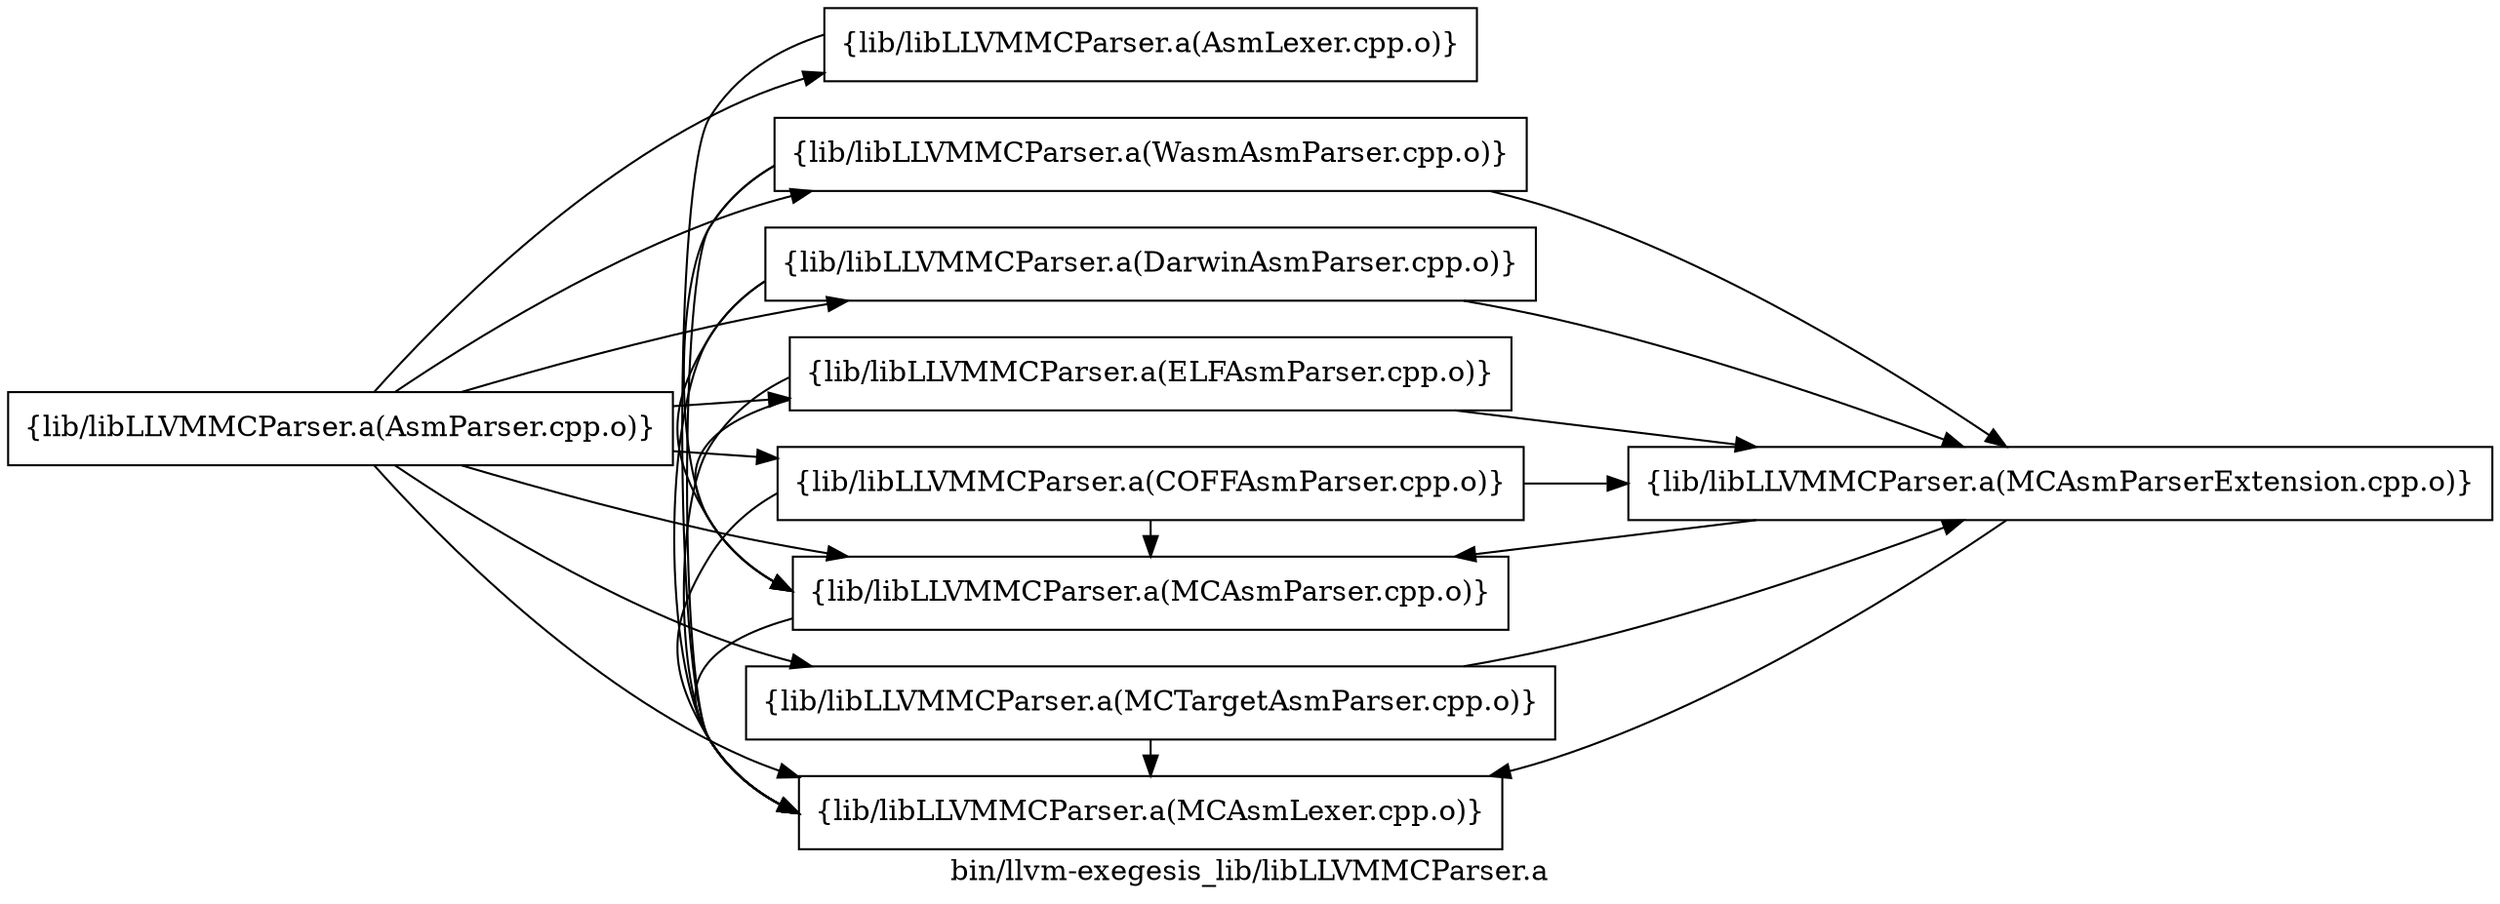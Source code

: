 digraph "bin/llvm-exegesis_lib/libLLVMMCParser.a" {
	label="bin/llvm-exegesis_lib/libLLVMMCParser.a";
	rankdir=LR;
	{ rank=same; Node0x55b45cbc07e8;  }
	{ rank=same; Node0x55b45cbc0dd8; Node0x55b45cbc1558; Node0x55b45cbbce18; Node0x55b45cbbd598; Node0x55b45cbbe088; Node0x55b45cbbe8a8; Node0x55b45cbba348; Node0x55b45cbba578;  }
	{ rank=same; Node0x55b45cbc07e8;  }
	{ rank=same; Node0x55b45cbc0dd8; Node0x55b45cbc1558; Node0x55b45cbbce18; Node0x55b45cbbd598; Node0x55b45cbbe088; Node0x55b45cbbe8a8; Node0x55b45cbba348; Node0x55b45cbba578;  }

	Node0x55b45cbc07e8 [shape=record,shape=box,group=0,label="{lib/libLLVMMCParser.a(AsmParser.cpp.o)}"];
	Node0x55b45cbc07e8 -> Node0x55b45cbc0dd8;
	Node0x55b45cbc07e8 -> Node0x55b45cbc1558;
	Node0x55b45cbc07e8 -> Node0x55b45cbbce18;
	Node0x55b45cbc07e8 -> Node0x55b45cbbd598;
	Node0x55b45cbc07e8 -> Node0x55b45cbbe088;
	Node0x55b45cbc07e8 -> Node0x55b45cbbe8a8;
	Node0x55b45cbc07e8 -> Node0x55b45cbba348;
	Node0x55b45cbc07e8 -> Node0x55b45cbba578;
	Node0x55b45cbc1558 [shape=record,shape=box,group=0,label="{lib/libLLVMMCParser.a(MCAsmParser.cpp.o)}"];
	Node0x55b45cbc1558 -> Node0x55b45cbc0dd8;
	Node0x55b45cbba578 [shape=record,shape=box,group=0,label="{lib/libLLVMMCParser.a(MCTargetAsmParser.cpp.o)}"];
	Node0x55b45cbba578 -> Node0x55b45cbc0dd8;
	Node0x55b45cbba578 -> Node0x55b45cbbd9a8;
	Node0x55b45cbc0dd8 [shape=record,shape=box,group=0,label="{lib/libLLVMMCParser.a(MCAsmLexer.cpp.o)}"];
	Node0x55b45cbbce18 [shape=record,shape=box,group=0,label="{lib/libLLVMMCParser.a(AsmLexer.cpp.o)}"];
	Node0x55b45cbbce18 -> Node0x55b45cbc0dd8;
	Node0x55b45cbbd598 [shape=record,shape=box,group=0,label="{lib/libLLVMMCParser.a(WasmAsmParser.cpp.o)}"];
	Node0x55b45cbbd598 -> Node0x55b45cbc0dd8;
	Node0x55b45cbbd598 -> Node0x55b45cbc1558;
	Node0x55b45cbbd598 -> Node0x55b45cbbd9a8;
	Node0x55b45cbbe088 [shape=record,shape=box,group=0,label="{lib/libLLVMMCParser.a(DarwinAsmParser.cpp.o)}"];
	Node0x55b45cbbe088 -> Node0x55b45cbc0dd8;
	Node0x55b45cbbe088 -> Node0x55b45cbc1558;
	Node0x55b45cbbe088 -> Node0x55b45cbbd9a8;
	Node0x55b45cbbe8a8 [shape=record,shape=box,group=0,label="{lib/libLLVMMCParser.a(ELFAsmParser.cpp.o)}"];
	Node0x55b45cbbe8a8 -> Node0x55b45cbc0dd8;
	Node0x55b45cbbe8a8 -> Node0x55b45cbc1558;
	Node0x55b45cbbe8a8 -> Node0x55b45cbbd9a8;
	Node0x55b45cbba348 [shape=record,shape=box,group=0,label="{lib/libLLVMMCParser.a(COFFAsmParser.cpp.o)}"];
	Node0x55b45cbba348 -> Node0x55b45cbc0dd8;
	Node0x55b45cbba348 -> Node0x55b45cbc1558;
	Node0x55b45cbba348 -> Node0x55b45cbbd9a8;
	Node0x55b45cbbd9a8 [shape=record,shape=box,group=0,label="{lib/libLLVMMCParser.a(MCAsmParserExtension.cpp.o)}"];
	Node0x55b45cbbd9a8 -> Node0x55b45cbc0dd8;
	Node0x55b45cbbd9a8 -> Node0x55b45cbc1558;
}
